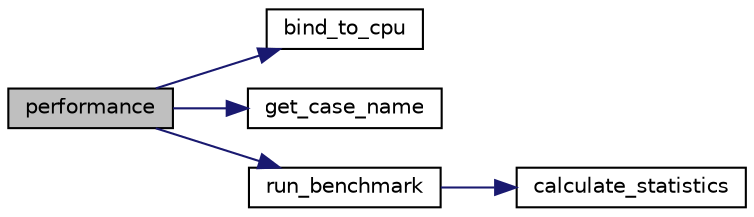 digraph "performance"
{
 // LATEX_PDF_SIZE
  edge [fontname="Helvetica",fontsize="10",labelfontname="Helvetica",labelfontsize="10"];
  node [fontname="Helvetica",fontsize="10",shape=record];
  rankdir="LR";
  Node1 [label="performance",height=0.2,width=0.4,color="black", fillcolor="grey75", style="filled", fontcolor="black",tooltip="Run performance test case for a given function."];
  Node1 -> Node2 [color="midnightblue",fontsize="10",style="solid",fontname="Helvetica"];
  Node2 [label="bind_to_cpu",height=0.2,width=0.4,color="black", fillcolor="white", style="filled",URL="$common_8hpp.html#ae39390f41ba978a1f0d79691436c074a",tooltip="Attach current process to the selected core."];
  Node1 -> Node3 [color="midnightblue",fontsize="10",style="solid",fontname="Helvetica"];
  Node3 [label="get_case_name",height=0.2,width=0.4,color="black", fillcolor="white", style="filled",URL="$class_kernel_tests.html#a5a1ec6ee393f8538815bc0a82eac2e88",tooltip="Get name of the test case from JSON file."];
  Node1 -> Node4 [color="midnightblue",fontsize="10",style="solid",fontname="Helvetica"];
  Node4 [label="run_benchmark",height=0.2,width=0.4,color="black", fillcolor="white", style="filled",URL="$common_8hpp.html#af69d779517f2bdee3aba95bc38022074",tooltip="Run the given function and return the mean run time and stddev."];
  Node4 -> Node5 [color="midnightblue",fontsize="10",style="solid",fontname="Helvetica"];
  Node5 [label="calculate_statistics",height=0.2,width=0.4,color="black", fillcolor="white", style="filled",URL="$common_8hpp.html#a8265b710246f9019ff14556adf5eb35a",tooltip="Calculate the mean and variance from the result of the run_benchmark."];
}
